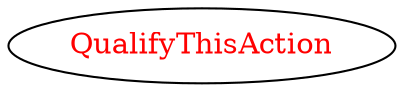 digraph dependencyGraph {
 concentrate=true;
 ranksep="2.0";
 rankdir="LR"; 
 splines="ortho";
"QualifyThisAction" [fontcolor="red"];
}